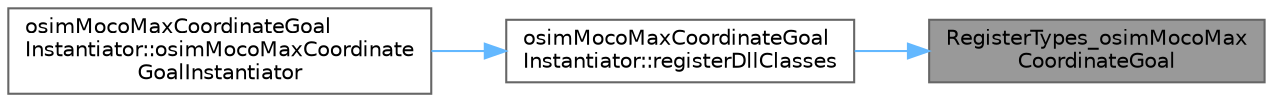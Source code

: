 digraph "RegisterTypes_osimMocoMaxCoordinateGoal"
{
 // LATEX_PDF_SIZE
  bgcolor="transparent";
  edge [fontname=Helvetica,fontsize=10,labelfontname=Helvetica,labelfontsize=10];
  node [fontname=Helvetica,fontsize=10,shape=box,height=0.2,width=0.4];
  rankdir="RL";
  Node1 [id="Node000001",label="RegisterTypes_osimMocoMax\lCoordinateGoal",height=0.2,width=0.4,color="gray40", fillcolor="grey60", style="filled", fontcolor="black",tooltip=" "];
  Node1 -> Node2 [id="edge1_Node000001_Node000002",dir="back",color="steelblue1",style="solid",tooltip=" "];
  Node2 [id="Node000002",label="osimMocoMaxCoordinateGoal\lInstantiator::registerDllClasses",height=0.2,width=0.4,color="grey40", fillcolor="white", style="filled",URL="$classosim_moco_max_coordinate_goal_instantiator.html#a6a9f3524a98908a52ee811ee1b3e7471",tooltip=" "];
  Node2 -> Node3 [id="edge2_Node000002_Node000003",dir="back",color="steelblue1",style="solid",tooltip=" "];
  Node3 [id="Node000003",label="osimMocoMaxCoordinateGoal\lInstantiator::osimMocoMaxCoordinate\lGoalInstantiator",height=0.2,width=0.4,color="grey40", fillcolor="white", style="filled",URL="$classosim_moco_max_coordinate_goal_instantiator.html#a02473624e5ff9c8f4a1a7adb36d0a126",tooltip=" "];
}
